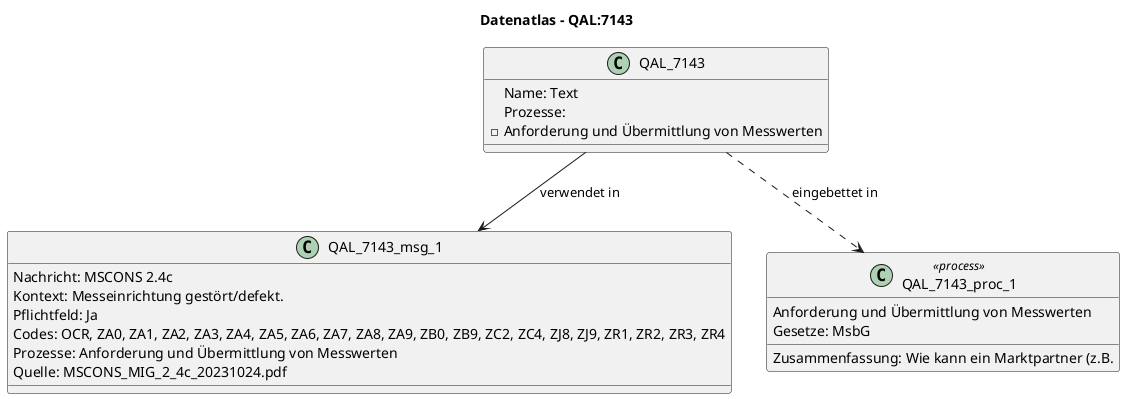 @startuml
title Datenatlas – QAL:7143
class QAL_7143 {
  Name: Text
  Prozesse:
    - Anforderung und Übermittlung von Messwerten
}
class QAL_7143_msg_1 {
  Nachricht: MSCONS 2.4c
  Kontext: Messeinrichtung gestört/defekt.
  Pflichtfeld: Ja
  Codes: OCR, ZA0, ZA1, ZA2, ZA3, ZA4, ZA5, ZA6, ZA7, ZA8, ZA9, ZB0, ZB9, ZC2, ZC4, ZJ8, ZJ9, ZR1, ZR2, ZR3, ZR4
  Prozesse: Anforderung und Übermittlung von Messwerten
  Quelle: MSCONS_MIG_2_4c_20231024.pdf
}
QAL_7143 --> QAL_7143_msg_1 : verwendet in
class QAL_7143_proc_1 <<process>> {
  Anforderung und Übermittlung von Messwerten
  Gesetze: MsbG
  Zusammenfassung: Wie kann ein Marktpartner (z.B.
}
QAL_7143 ..> QAL_7143_proc_1 : eingebettet in
@enduml